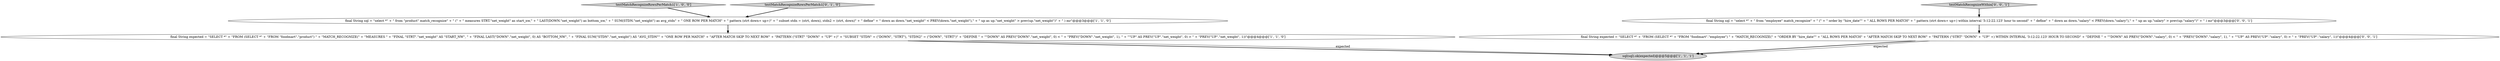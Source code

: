 digraph {
1 [style = filled, label = "testMatchRecognizeRowsPerMatch1['1', '0', '0']", fillcolor = lightgray, shape = diamond image = "AAA0AAABBB1BBB"];
4 [style = filled, label = "testMatchRecognizeRowsPerMatch1['0', '1', '0']", fillcolor = lightgray, shape = diamond image = "AAA0AAABBB2BBB"];
2 [style = filled, label = "final String sql = \"select *\" + \" from \"product\" match_recognize\" + \" (\" + \" measures STRT.\"net_weight\" as start_nw,\" + \" LAST(DOWN.\"net_weight\") as bottom_nw,\" + \" SUM(STDN.\"net_weight\") as avg_stdn\" + \" ONE ROW PER MATCH\" + \" pattern (strt down+ up+)\" + \" subset stdn = (strt, down), stdn2 = (strt, down)\" + \" define\" + \" down as down.\"net_weight\" < PREV(down.\"net_weight\"),\" + \" up as up.\"net_weight\" > prev(up.\"net_weight\")\" + \" ) mr\"@@@3@@@['1', '1', '0']", fillcolor = white, shape = ellipse image = "AAA0AAABBB1BBB"];
3 [style = filled, label = "sql(sql).ok(expected)@@@5@@@['1', '1', '1']", fillcolor = lightgray, shape = ellipse image = "AAA0AAABBB1BBB"];
5 [style = filled, label = "testMatchRecognizeWithin['0', '0', '1']", fillcolor = lightgray, shape = diamond image = "AAA0AAABBB3BBB"];
0 [style = filled, label = "final String expected = \"SELECT *\" + \"FROM (SELECT *\" + \"FROM \"foodmart\".\"product\") \" + \"MATCH_RECOGNIZE(\" + \"MEASURES \" + \"FINAL \"STRT\".\"net_weight\" AS \"START_NW\", \" + \"FINAL LAST(\"DOWN\".\"net_weight\", 0) AS \"BOTTOM_NW\", \" + \"FINAL SUM(\"STDN\".\"net_weight\") AS \"AVG_STDN\"\" + \"ONE ROW PER MATCH\" + \"AFTER MATCH SKIP TO NEXT ROW\" + \"PATTERN (\"STRT\" \"DOWN\" + \"UP\" +)\" + \"SUBSET \"STDN\" = (\"DOWN\", \"STRT\"), \"STDN2\" = (\"DOWN\", \"STRT\")\" + \"DEFINE \" + \"\"DOWN\" AS PREV(\"DOWN\".\"net_weight\", 0) < \" + \"PREV(\"DOWN\".\"net_weight\", 1), \" + \"\"UP\" AS PREV(\"UP\".\"net_weight\", 0) > \" + \"PREV(\"UP\".\"net_weight\", 1))\"@@@4@@@['1', '1', '0']", fillcolor = white, shape = ellipse image = "AAA0AAABBB1BBB"];
7 [style = filled, label = "final String sql = \"select *\" + \" from \"employee\" match_recognize\" + \" (\" + \" order by \"hire_date\"\" + \" ALL ROWS PER MATCH\" + \" pattern (strt down+ up+) within interval '3:12:22.123' hour to second\" + \" define\" + \" down as down.\"salary\" < PREV(down.\"salary\"),\" + \" up as up.\"salary\" > prev(up.\"salary\")\" + \" ) mr\"@@@3@@@['0', '0', '1']", fillcolor = white, shape = ellipse image = "AAA0AAABBB3BBB"];
6 [style = filled, label = "final String expected = \"SELECT *\" + \"FROM (SELECT *\" + \"FROM \"foodmart\".\"employee\") \" + \"MATCH_RECOGNIZE(\" + \"ORDER BY \"hire_date\"\" + \"ALL ROWS PER MATCH\" + \"AFTER MATCH SKIP TO NEXT ROW\" + \"PATTERN (\"STRT\" \"DOWN\" + \"UP\" +) WITHIN INTERVAL '3:12:22.123' HOUR TO SECOND\" + \"DEFINE \" + \"\"DOWN\" AS PREV(\"DOWN\".\"salary\", 0) < \" + \"PREV(\"DOWN\".\"salary\", 1), \" + \"\"UP\" AS PREV(\"UP\".\"salary\", 0) > \" + \"PREV(\"UP\".\"salary\", 1))\"@@@4@@@['0', '0', '1']", fillcolor = white, shape = ellipse image = "AAA0AAABBB3BBB"];
0->3 [style = bold, label=""];
6->3 [style = bold, label=""];
5->7 [style = bold, label=""];
6->3 [style = solid, label="expected"];
1->2 [style = bold, label=""];
2->0 [style = bold, label=""];
4->2 [style = bold, label=""];
0->3 [style = solid, label="expected"];
7->6 [style = bold, label=""];
}
